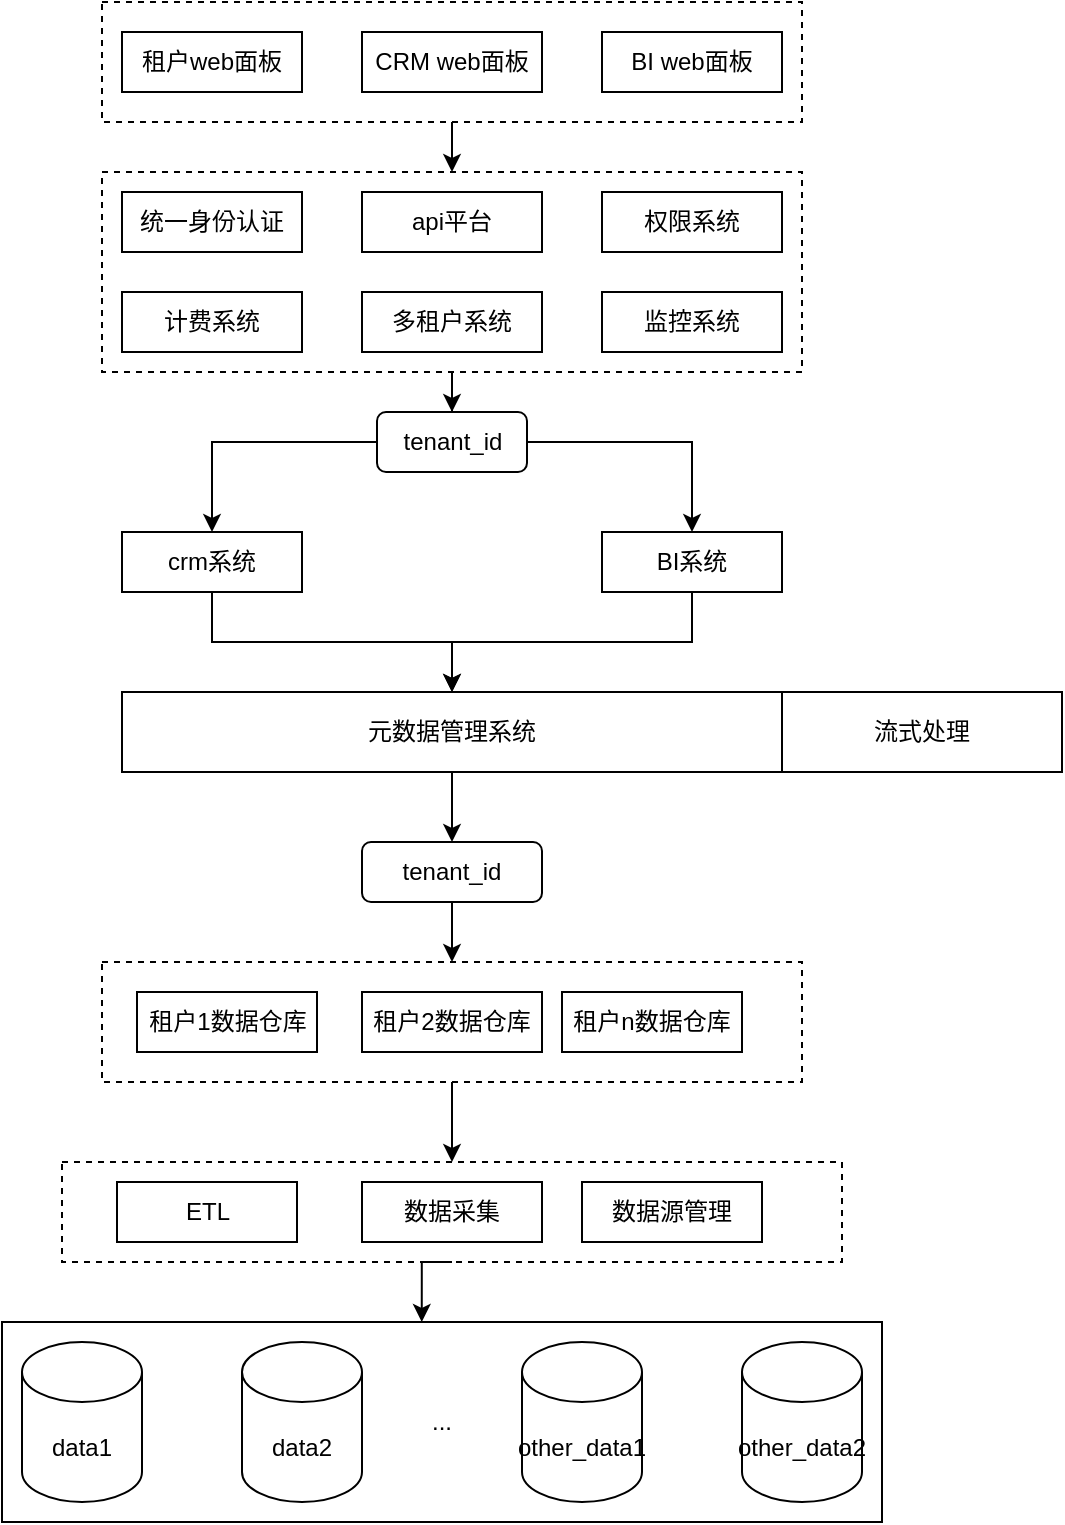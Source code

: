 <mxfile version="22.1.20" type="github" pages="3">
  <diagram name="第 1 页" id="lfYT1q7-guhiJE8OA6Kc">
    <mxGraphModel dx="1307" dy="827" grid="1" gridSize="10" guides="1" tooltips="1" connect="1" arrows="1" fold="1" page="1" pageScale="1" pageWidth="827" pageHeight="1169" math="0" shadow="0">
      <root>
        <mxCell id="0" />
        <mxCell id="1" parent="0" />
        <mxCell id="LmUoxtsXqXULf5MlEoAu-79" style="edgeStyle=orthogonalEdgeStyle;rounded=0;orthogonalLoop=1;jettySize=auto;html=1;exitX=0.5;exitY=1;exitDx=0;exitDy=0;entryX=0.5;entryY=0;entryDx=0;entryDy=0;" edge="1" parent="1" source="LmUoxtsXqXULf5MlEoAu-76" target="LmUoxtsXqXULf5MlEoAu-58">
          <mxGeometry relative="1" as="geometry" />
        </mxCell>
        <mxCell id="LmUoxtsXqXULf5MlEoAu-76" value="" style="rounded=0;whiteSpace=wrap;html=1;dashed=1;" vertex="1" parent="1">
          <mxGeometry x="190" y="540" width="350" height="60" as="geometry" />
        </mxCell>
        <mxCell id="LmUoxtsXqXULf5MlEoAu-58" value="" style="rounded=0;whiteSpace=wrap;html=1;dashed=1;" vertex="1" parent="1">
          <mxGeometry x="170" y="640" width="390" height="50" as="geometry" />
        </mxCell>
        <mxCell id="LmUoxtsXqXULf5MlEoAu-56" value="..." style="rounded=0;whiteSpace=wrap;html=1;" vertex="1" parent="1">
          <mxGeometry x="140" y="720" width="440" height="100" as="geometry" />
        </mxCell>
        <mxCell id="LmUoxtsXqXULf5MlEoAu-28" value="" style="edgeStyle=orthogonalEdgeStyle;rounded=0;orthogonalLoop=1;jettySize=auto;html=1;entryX=0.5;entryY=0;entryDx=0;entryDy=0;" edge="1" parent="1" source="LmUoxtsXqXULf5MlEoAu-25" target="LmUoxtsXqXULf5MlEoAu-20">
          <mxGeometry relative="1" as="geometry" />
        </mxCell>
        <mxCell id="LmUoxtsXqXULf5MlEoAu-25" value="" style="rounded=0;whiteSpace=wrap;html=1;dashed=1;" vertex="1" parent="1">
          <mxGeometry x="190" y="60" width="350" height="60" as="geometry" />
        </mxCell>
        <mxCell id="LmUoxtsXqXULf5MlEoAu-35" value="" style="edgeStyle=orthogonalEdgeStyle;rounded=0;orthogonalLoop=1;jettySize=auto;html=1;" edge="1" parent="1" source="LmUoxtsXqXULf5MlEoAu-20" target="LmUoxtsXqXULf5MlEoAu-34">
          <mxGeometry relative="1" as="geometry" />
        </mxCell>
        <mxCell id="LmUoxtsXqXULf5MlEoAu-20" value="" style="rounded=0;whiteSpace=wrap;html=1;dashed=1;" vertex="1" parent="1">
          <mxGeometry x="190" y="145" width="350" height="100" as="geometry" />
        </mxCell>
        <mxCell id="LmUoxtsXqXULf5MlEoAu-2" value="权限系统" style="rounded=0;whiteSpace=wrap;html=1;" vertex="1" parent="1">
          <mxGeometry x="440" y="155" width="90" height="30" as="geometry" />
        </mxCell>
        <mxCell id="LmUoxtsXqXULf5MlEoAu-3" value="多租户系统" style="rounded=0;whiteSpace=wrap;html=1;" vertex="1" parent="1">
          <mxGeometry x="320" y="205" width="90" height="30" as="geometry" />
        </mxCell>
        <mxCell id="LmUoxtsXqXULf5MlEoAu-4" value="api平台" style="rounded=0;whiteSpace=wrap;html=1;" vertex="1" parent="1">
          <mxGeometry x="320" y="155" width="90" height="30" as="geometry" />
        </mxCell>
        <mxCell id="LmUoxtsXqXULf5MlEoAu-45" value="" style="edgeStyle=orthogonalEdgeStyle;rounded=0;orthogonalLoop=1;jettySize=auto;html=1;" edge="1" parent="1" source="LmUoxtsXqXULf5MlEoAu-5" target="LmUoxtsXqXULf5MlEoAu-43">
          <mxGeometry relative="1" as="geometry" />
        </mxCell>
        <mxCell id="LmUoxtsXqXULf5MlEoAu-5" value="BI系统" style="rounded=0;whiteSpace=wrap;html=1;" vertex="1" parent="1">
          <mxGeometry x="440" y="325" width="90" height="30" as="geometry" />
        </mxCell>
        <mxCell id="LmUoxtsXqXULf5MlEoAu-6" value="ETL" style="rounded=0;whiteSpace=wrap;html=1;" vertex="1" parent="1">
          <mxGeometry x="197.5" y="650" width="90" height="30" as="geometry" />
        </mxCell>
        <mxCell id="LmUoxtsXqXULf5MlEoAu-44" value="" style="edgeStyle=orthogonalEdgeStyle;rounded=0;orthogonalLoop=1;jettySize=auto;html=1;" edge="1" parent="1" source="LmUoxtsXqXULf5MlEoAu-8" target="LmUoxtsXqXULf5MlEoAu-43">
          <mxGeometry relative="1" as="geometry" />
        </mxCell>
        <mxCell id="LmUoxtsXqXULf5MlEoAu-8" value="crm系统" style="rounded=0;whiteSpace=wrap;html=1;" vertex="1" parent="1">
          <mxGeometry x="200" y="325" width="90" height="30" as="geometry" />
        </mxCell>
        <mxCell id="LmUoxtsXqXULf5MlEoAu-12" value="租户web面板" style="rounded=0;whiteSpace=wrap;html=1;" vertex="1" parent="1">
          <mxGeometry x="200" y="75" width="90" height="30" as="geometry" />
        </mxCell>
        <mxCell id="LmUoxtsXqXULf5MlEoAu-13" value="BI web面板" style="rounded=0;whiteSpace=wrap;html=1;" vertex="1" parent="1">
          <mxGeometry x="440" y="75" width="90" height="30" as="geometry" />
        </mxCell>
        <mxCell id="LmUoxtsXqXULf5MlEoAu-14" value="CRM web面板" style="rounded=0;whiteSpace=wrap;html=1;" vertex="1" parent="1">
          <mxGeometry x="320" y="75" width="90" height="30" as="geometry" />
        </mxCell>
        <mxCell id="LmUoxtsXqXULf5MlEoAu-15" value="统一身份认证" style="rounded=0;whiteSpace=wrap;html=1;" vertex="1" parent="1">
          <mxGeometry x="200" y="155" width="90" height="30" as="geometry" />
        </mxCell>
        <mxCell id="LmUoxtsXqXULf5MlEoAu-17" value="数据采集" style="rounded=0;whiteSpace=wrap;html=1;" vertex="1" parent="1">
          <mxGeometry x="320" y="650" width="90" height="30" as="geometry" />
        </mxCell>
        <mxCell id="LmUoxtsXqXULf5MlEoAu-18" value="计费系统" style="rounded=0;whiteSpace=wrap;html=1;" vertex="1" parent="1">
          <mxGeometry x="200" y="205" width="90" height="30" as="geometry" />
        </mxCell>
        <mxCell id="LmUoxtsXqXULf5MlEoAu-19" value="监控系统" style="rounded=0;whiteSpace=wrap;html=1;" vertex="1" parent="1">
          <mxGeometry x="440" y="205" width="90" height="30" as="geometry" />
        </mxCell>
        <mxCell id="LmUoxtsXqXULf5MlEoAu-36" style="edgeStyle=orthogonalEdgeStyle;rounded=0;orthogonalLoop=1;jettySize=auto;html=1;" edge="1" parent="1" source="LmUoxtsXqXULf5MlEoAu-34" target="LmUoxtsXqXULf5MlEoAu-8">
          <mxGeometry relative="1" as="geometry" />
        </mxCell>
        <mxCell id="LmUoxtsXqXULf5MlEoAu-37" style="edgeStyle=orthogonalEdgeStyle;rounded=0;orthogonalLoop=1;jettySize=auto;html=1;" edge="1" parent="1" source="LmUoxtsXqXULf5MlEoAu-34" target="LmUoxtsXqXULf5MlEoAu-5">
          <mxGeometry relative="1" as="geometry" />
        </mxCell>
        <mxCell id="LmUoxtsXqXULf5MlEoAu-34" value="tenant_id" style="rounded=1;whiteSpace=wrap;html=1;" vertex="1" parent="1">
          <mxGeometry x="327.5" y="265" width="75" height="30" as="geometry" />
        </mxCell>
        <mxCell id="LmUoxtsXqXULf5MlEoAu-71" value="" style="edgeStyle=orthogonalEdgeStyle;rounded=0;orthogonalLoop=1;jettySize=auto;html=1;" edge="1" parent="1" source="LmUoxtsXqXULf5MlEoAu-43" target="LmUoxtsXqXULf5MlEoAu-70">
          <mxGeometry relative="1" as="geometry" />
        </mxCell>
        <mxCell id="LmUoxtsXqXULf5MlEoAu-43" value="元数据管理系统" style="rounded=0;whiteSpace=wrap;html=1;" vertex="1" parent="1">
          <mxGeometry x="200" y="405" width="330" height="40" as="geometry" />
        </mxCell>
        <mxCell id="LmUoxtsXqXULf5MlEoAu-49" value="流式处理" style="rounded=0;whiteSpace=wrap;html=1;" vertex="1" parent="1">
          <mxGeometry x="530" y="405" width="140" height="40" as="geometry" />
        </mxCell>
        <mxCell id="LmUoxtsXqXULf5MlEoAu-50" value="data1" style="shape=cylinder3;whiteSpace=wrap;html=1;boundedLbl=1;backgroundOutline=1;size=15;" vertex="1" parent="1">
          <mxGeometry x="150" y="730" width="60" height="80" as="geometry" />
        </mxCell>
        <mxCell id="LmUoxtsXqXULf5MlEoAu-51" value="data2" style="shape=cylinder3;whiteSpace=wrap;html=1;boundedLbl=1;backgroundOutline=1;size=15;" vertex="1" parent="1">
          <mxGeometry x="260" y="730" width="60" height="80" as="geometry" />
        </mxCell>
        <mxCell id="LmUoxtsXqXULf5MlEoAu-52" value="other_data1" style="shape=cylinder3;whiteSpace=wrap;html=1;boundedLbl=1;backgroundOutline=1;size=15;" vertex="1" parent="1">
          <mxGeometry x="400" y="730" width="60" height="80" as="geometry" />
        </mxCell>
        <mxCell id="LmUoxtsXqXULf5MlEoAu-53" value="other_data2" style="shape=cylinder3;whiteSpace=wrap;html=1;boundedLbl=1;backgroundOutline=1;size=15;" vertex="1" parent="1">
          <mxGeometry x="510" y="730" width="60" height="80" as="geometry" />
        </mxCell>
        <mxCell id="LmUoxtsXqXULf5MlEoAu-66" style="edgeStyle=orthogonalEdgeStyle;rounded=0;orthogonalLoop=1;jettySize=auto;html=1;exitX=0.5;exitY=1;exitDx=0;exitDy=0;entryX=0.477;entryY=0;entryDx=0;entryDy=0;entryPerimeter=0;" edge="1" parent="1" source="LmUoxtsXqXULf5MlEoAu-58" target="LmUoxtsXqXULf5MlEoAu-56">
          <mxGeometry relative="1" as="geometry" />
        </mxCell>
        <mxCell id="LmUoxtsXqXULf5MlEoAu-68" value="数据源管理" style="rounded=0;whiteSpace=wrap;html=1;" vertex="1" parent="1">
          <mxGeometry x="430" y="650" width="90" height="30" as="geometry" />
        </mxCell>
        <mxCell id="LmUoxtsXqXULf5MlEoAu-77" value="" style="edgeStyle=orthogonalEdgeStyle;rounded=0;orthogonalLoop=1;jettySize=auto;html=1;entryX=0.5;entryY=0;entryDx=0;entryDy=0;" edge="1" parent="1" source="LmUoxtsXqXULf5MlEoAu-70" target="LmUoxtsXqXULf5MlEoAu-76">
          <mxGeometry relative="1" as="geometry">
            <mxPoint x="365" y="540" as="targetPoint" />
          </mxGeometry>
        </mxCell>
        <mxCell id="LmUoxtsXqXULf5MlEoAu-70" value="tenant_id" style="rounded=1;whiteSpace=wrap;html=1;" vertex="1" parent="1">
          <mxGeometry x="320" y="480" width="90" height="30" as="geometry" />
        </mxCell>
        <mxCell id="LmUoxtsXqXULf5MlEoAu-73" value="租户1数据仓库" style="rounded=0;whiteSpace=wrap;html=1;" vertex="1" parent="1">
          <mxGeometry x="207.5" y="555" width="90" height="30" as="geometry" />
        </mxCell>
        <mxCell id="LmUoxtsXqXULf5MlEoAu-74" value="租户2数据仓库" style="rounded=0;whiteSpace=wrap;html=1;" vertex="1" parent="1">
          <mxGeometry x="320" y="555" width="90" height="30" as="geometry" />
        </mxCell>
        <mxCell id="LmUoxtsXqXULf5MlEoAu-75" value="租户n数据仓库" style="rounded=0;whiteSpace=wrap;html=1;" vertex="1" parent="1">
          <mxGeometry x="420" y="555" width="90" height="30" as="geometry" />
        </mxCell>
      </root>
    </mxGraphModel>
  </diagram>
  <diagram id="q5ZvHHp5zk1DchWTpXM3" name="第 2 页">
    <mxGraphModel dx="1080" dy="683" grid="1" gridSize="10" guides="1" tooltips="1" connect="1" arrows="1" fold="1" page="1" pageScale="1" pageWidth="827" pageHeight="1169" math="0" shadow="0">
      <root>
        <mxCell id="0" />
        <mxCell id="1" parent="0" />
        <mxCell id="NvK1DPzupa2veo8o5j53-14" value="" style="edgeStyle=orthogonalEdgeStyle;rounded=0;orthogonalLoop=1;jettySize=auto;html=1;" edge="1" parent="1" source="NvK1DPzupa2veo8o5j53-1" target="NvK1DPzupa2veo8o5j53-5">
          <mxGeometry relative="1" as="geometry" />
        </mxCell>
        <mxCell id="NvK1DPzupa2veo8o5j53-1" value="用户操作创建Job" style="strokeWidth=2;html=1;shape=mxgraph.flowchart.terminator;whiteSpace=wrap;" vertex="1" parent="1">
          <mxGeometry x="40" y="60" width="100" height="60" as="geometry" />
        </mxCell>
        <mxCell id="NvK1DPzupa2veo8o5j53-8" value="" style="edgeStyle=orthogonalEdgeStyle;rounded=0;orthogonalLoop=1;jettySize=auto;html=1;" edge="1" parent="1" source="NvK1DPzupa2veo8o5j53-5" target="NvK1DPzupa2veo8o5j53-7">
          <mxGeometry relative="1" as="geometry" />
        </mxCell>
        <mxCell id="NvK1DPzupa2veo8o5j53-5" value="添加读节点" style="whiteSpace=wrap;html=1;strokeWidth=2;" vertex="1" parent="1">
          <mxGeometry x="210" y="60" width="120" height="60" as="geometry" />
        </mxCell>
        <mxCell id="NvK1DPzupa2veo8o5j53-10" value="" style="edgeStyle=orthogonalEdgeStyle;rounded=0;orthogonalLoop=1;jettySize=auto;html=1;" edge="1" parent="1" source="NvK1DPzupa2veo8o5j53-7" target="NvK1DPzupa2veo8o5j53-9">
          <mxGeometry relative="1" as="geometry" />
        </mxCell>
        <mxCell id="NvK1DPzupa2veo8o5j53-7" value="选择读数据源" style="whiteSpace=wrap;html=1;strokeWidth=2;" vertex="1" parent="1">
          <mxGeometry x="410" y="60" width="120" height="60" as="geometry" />
        </mxCell>
        <mxCell id="NvK1DPzupa2veo8o5j53-12" value="" style="edgeStyle=orthogonalEdgeStyle;rounded=0;orthogonalLoop=1;jettySize=auto;html=1;" edge="1" parent="1" source="NvK1DPzupa2veo8o5j53-9" target="NvK1DPzupa2veo8o5j53-11">
          <mxGeometry relative="1" as="geometry" />
        </mxCell>
        <mxCell id="NvK1DPzupa2veo8o5j53-9" value="选择表结构" style="whiteSpace=wrap;html=1;strokeWidth=2;" vertex="1" parent="1">
          <mxGeometry x="610" y="60" width="120" height="60" as="geometry" />
        </mxCell>
        <mxCell id="NvK1DPzupa2veo8o5j53-16" value="" style="edgeStyle=orthogonalEdgeStyle;rounded=0;orthogonalLoop=1;jettySize=auto;html=1;" edge="1" parent="1" source="NvK1DPzupa2veo8o5j53-11" target="NvK1DPzupa2veo8o5j53-15">
          <mxGeometry relative="1" as="geometry" />
        </mxCell>
        <mxCell id="NvK1DPzupa2veo8o5j53-11" value="添加映射节点" style="whiteSpace=wrap;html=1;strokeWidth=2;" vertex="1" parent="1">
          <mxGeometry x="610" y="200" width="120" height="60" as="geometry" />
        </mxCell>
        <mxCell id="NvK1DPzupa2veo8o5j53-18" value="" style="edgeStyle=orthogonalEdgeStyle;rounded=0;orthogonalLoop=1;jettySize=auto;html=1;" edge="1" parent="1" source="NvK1DPzupa2veo8o5j53-15" target="NvK1DPzupa2veo8o5j53-17">
          <mxGeometry relative="1" as="geometry" />
        </mxCell>
        <mxCell id="NvK1DPzupa2veo8o5j53-15" value="设置映射规则" style="whiteSpace=wrap;html=1;strokeWidth=2;" vertex="1" parent="1">
          <mxGeometry x="410" y="200" width="120" height="60" as="geometry" />
        </mxCell>
        <mxCell id="NvK1DPzupa2veo8o5j53-20" value="" style="edgeStyle=orthogonalEdgeStyle;rounded=0;orthogonalLoop=1;jettySize=auto;html=1;" edge="1" parent="1" source="NvK1DPzupa2veo8o5j53-17" target="NvK1DPzupa2veo8o5j53-19">
          <mxGeometry relative="1" as="geometry" />
        </mxCell>
        <mxCell id="NvK1DPzupa2veo8o5j53-17" value="添加写节点" style="whiteSpace=wrap;html=1;strokeWidth=2;" vertex="1" parent="1">
          <mxGeometry x="210" y="200" width="120" height="60" as="geometry" />
        </mxCell>
        <mxCell id="NvK1DPzupa2veo8o5j53-22" value="" style="edgeStyle=orthogonalEdgeStyle;rounded=0;orthogonalLoop=1;jettySize=auto;html=1;" edge="1" parent="1" source="NvK1DPzupa2veo8o5j53-19" target="NvK1DPzupa2veo8o5j53-21">
          <mxGeometry relative="1" as="geometry" />
        </mxCell>
        <mxCell id="NvK1DPzupa2veo8o5j53-19" value="选择表结构" style="whiteSpace=wrap;html=1;strokeWidth=2;" vertex="1" parent="1">
          <mxGeometry x="10" y="200" width="120" height="60" as="geometry" />
        </mxCell>
        <mxCell id="NvK1DPzupa2veo8o5j53-24" value="" style="edgeStyle=orthogonalEdgeStyle;rounded=0;orthogonalLoop=1;jettySize=auto;html=1;" edge="1" parent="1" source="NvK1DPzupa2veo8o5j53-21" target="NvK1DPzupa2veo8o5j53-23">
          <mxGeometry relative="1" as="geometry" />
        </mxCell>
        <mxCell id="NvK1DPzupa2veo8o5j53-21" value="选择写数据源" style="whiteSpace=wrap;html=1;strokeWidth=2;" vertex="1" parent="1">
          <mxGeometry x="10" y="340" width="120" height="60" as="geometry" />
        </mxCell>
        <mxCell id="NvK1DPzupa2veo8o5j53-26" value="" style="edgeStyle=orthogonalEdgeStyle;rounded=0;orthogonalLoop=1;jettySize=auto;html=1;" edge="1" parent="1" source="NvK1DPzupa2veo8o5j53-23" target="NvK1DPzupa2veo8o5j53-25">
          <mxGeometry relative="1" as="geometry" />
        </mxCell>
        <mxCell id="NvK1DPzupa2veo8o5j53-23" value="执行任务" style="whiteSpace=wrap;html=1;strokeWidth=2;" vertex="1" parent="1">
          <mxGeometry x="210" y="340" width="120" height="60" as="geometry" />
        </mxCell>
        <mxCell id="NvK1DPzupa2veo8o5j53-28" style="edgeStyle=orthogonalEdgeStyle;rounded=0;orthogonalLoop=1;jettySize=auto;html=1;" edge="1" parent="1" source="NvK1DPzupa2veo8o5j53-25" target="NvK1DPzupa2veo8o5j53-27">
          <mxGeometry relative="1" as="geometry" />
        </mxCell>
        <mxCell id="NvK1DPzupa2veo8o5j53-25" value="观察任务执行情况" style="whiteSpace=wrap;html=1;strokeWidth=2;" vertex="1" parent="1">
          <mxGeometry x="410" y="340" width="120" height="60" as="geometry" />
        </mxCell>
        <mxCell id="NvK1DPzupa2veo8o5j53-27" value="任务完成" style="strokeWidth=2;html=1;shape=mxgraph.flowchart.terminator;whiteSpace=wrap;" vertex="1" parent="1">
          <mxGeometry x="580" y="340" width="100" height="60" as="geometry" />
        </mxCell>
        <mxCell id="NvK1DPzupa2veo8o5j53-33" value="" style="swimlane;startSize=0;" vertex="1" parent="1">
          <mxGeometry x="540" y="582" width="140" height="230" as="geometry">
            <mxRectangle x="40" y="460" width="50" height="40" as="alternateBounds" />
          </mxGeometry>
        </mxCell>
        <mxCell id="NvK1DPzupa2veo8o5j53-36" value="oss_adaptor" style="whiteSpace=wrap;html=1;" vertex="1" parent="NvK1DPzupa2veo8o5j53-33">
          <mxGeometry x="20" y="60" width="100" height="30" as="geometry" />
        </mxCell>
        <mxCell id="NvK1DPzupa2veo8o5j53-37" value="redis_adaptor" style="whiteSpace=wrap;html=1;" vertex="1" parent="NvK1DPzupa2veo8o5j53-33">
          <mxGeometry x="20" y="100" width="100" height="30" as="geometry" />
        </mxCell>
        <mxCell id="NvK1DPzupa2veo8o5j53-38" value="kafka_adaptor" style="whiteSpace=wrap;html=1;" vertex="1" parent="NvK1DPzupa2veo8o5j53-33">
          <mxGeometry x="20" y="140" width="100" height="30" as="geometry" />
        </mxCell>
        <mxCell id="NvK1DPzupa2veo8o5j53-39" value="......." style="whiteSpace=wrap;html=1;" vertex="1" parent="NvK1DPzupa2veo8o5j53-33">
          <mxGeometry x="20" y="180" width="100" height="30" as="geometry" />
        </mxCell>
        <mxCell id="NvK1DPzupa2veo8o5j53-34" value="mysql_adaptor" style="whiteSpace=wrap;html=1;" vertex="1" parent="NvK1DPzupa2veo8o5j53-33">
          <mxGeometry x="20" y="20" width="100" height="30" as="geometry" />
        </mxCell>
        <mxCell id="NvK1DPzupa2veo8o5j53-40" value="读写适配器" style="text;html=1;align=center;verticalAlign=middle;resizable=0;points=[];autosize=1;strokeColor=none;fillColor=none;" vertex="1" parent="1">
          <mxGeometry x="540" y="580" width="80" height="30" as="geometry" />
        </mxCell>
        <mxCell id="NvK1DPzupa2veo8o5j53-72" style="edgeStyle=orthogonalEdgeStyle;rounded=0;orthogonalLoop=1;jettySize=auto;html=1;entryX=0.5;entryY=0;entryDx=0;entryDy=0;" edge="1" parent="1" source="NvK1DPzupa2veo8o5j53-44">
          <mxGeometry relative="1" as="geometry">
            <mxPoint x="370" y="700" as="targetPoint" />
          </mxGeometry>
        </mxCell>
        <mxCell id="NvK1DPzupa2veo8o5j53-44" value="" style="swimlane;startSize=0;" vertex="1" parent="1">
          <mxGeometry x="270" y="550" width="200" height="110" as="geometry" />
        </mxCell>
        <mxCell id="NvK1DPzupa2veo8o5j53-49" value="Job1" style="whiteSpace=wrap;html=1;aspect=fixed;" vertex="1" parent="NvK1DPzupa2veo8o5j53-44">
          <mxGeometry x="20" y="40" width="40" height="40" as="geometry" />
        </mxCell>
        <mxCell id="NvK1DPzupa2veo8o5j53-51" value="JobN" style="whiteSpace=wrap;html=1;aspect=fixed;" vertex="1" parent="NvK1DPzupa2veo8o5j53-44">
          <mxGeometry x="140" y="40" width="40" height="40" as="geometry" />
        </mxCell>
        <mxCell id="NvK1DPzupa2veo8o5j53-76" value="......" style="text;html=1;align=center;verticalAlign=middle;resizable=0;points=[];autosize=1;strokeColor=none;fillColor=none;" vertex="1" parent="NvK1DPzupa2veo8o5j53-44">
          <mxGeometry x="80" y="45" width="40" height="30" as="geometry" />
        </mxCell>
        <mxCell id="NvK1DPzupa2veo8o5j53-46" value="任务管理器" style="text;html=1;align=center;verticalAlign=middle;resizable=0;points=[];autosize=1;strokeColor=none;fillColor=none;" vertex="1" parent="1">
          <mxGeometry x="270" y="548" width="80" height="30" as="geometry" />
        </mxCell>
        <mxCell id="NvK1DPzupa2veo8o5j53-52" value="Actor" style="shape=umlActor;verticalLabelPosition=bottom;verticalAlign=top;html=1;outlineConnect=0;" vertex="1" parent="1">
          <mxGeometry x="320" y="450" width="20" height="30" as="geometry" />
        </mxCell>
        <mxCell id="NvK1DPzupa2veo8o5j53-64" style="edgeStyle=orthogonalEdgeStyle;rounded=0;orthogonalLoop=1;jettySize=auto;html=1;entryX=0.5;entryY=0;entryDx=0;entryDy=0;" edge="1" parent="1" source="NvK1DPzupa2veo8o5j53-59" target="NvK1DPzupa2veo8o5j53-44">
          <mxGeometry relative="1" as="geometry" />
        </mxCell>
        <mxCell id="NvK1DPzupa2veo8o5j53-66" value="执行" style="edgeLabel;html=1;align=center;verticalAlign=middle;resizable=0;points=[];" vertex="1" connectable="0" parent="NvK1DPzupa2veo8o5j53-64">
          <mxGeometry x="0.11" relative="1" as="geometry">
            <mxPoint as="offset" />
          </mxGeometry>
        </mxCell>
        <mxCell id="NvK1DPzupa2veo8o5j53-59" value="Actor" style="shape=umlActor;verticalLabelPosition=bottom;verticalAlign=top;html=1;outlineConnect=0;" vertex="1" parent="1">
          <mxGeometry x="360" y="450" width="20" height="30" as="geometry" />
        </mxCell>
        <mxCell id="NvK1DPzupa2veo8o5j53-61" value="Actor" style="shape=umlActor;verticalLabelPosition=bottom;verticalAlign=top;html=1;outlineConnect=0;" vertex="1" parent="1">
          <mxGeometry x="400" y="450" width="20" height="30" as="geometry" />
        </mxCell>
        <mxCell id="NvK1DPzupa2veo8o5j53-62" style="edgeStyle=orthogonalEdgeStyle;rounded=0;orthogonalLoop=1;jettySize=auto;html=1;entryX=0.739;entryY=-0.002;entryDx=0;entryDy=0;entryPerimeter=0;" edge="1" parent="1" source="NvK1DPzupa2veo8o5j53-52" target="NvK1DPzupa2veo8o5j53-46">
          <mxGeometry relative="1" as="geometry" />
        </mxCell>
        <mxCell id="NvK1DPzupa2veo8o5j53-63" value="编排" style="edgeLabel;html=1;align=center;verticalAlign=middle;resizable=0;points=[];" vertex="1" connectable="0" parent="NvK1DPzupa2veo8o5j53-62">
          <mxGeometry x="0.102" y="2" relative="1" as="geometry">
            <mxPoint as="offset" />
          </mxGeometry>
        </mxCell>
        <mxCell id="NvK1DPzupa2veo8o5j53-67" style="edgeStyle=orthogonalEdgeStyle;rounded=0;orthogonalLoop=1;jettySize=auto;html=1;entryX=0.705;entryY=0.006;entryDx=0;entryDy=0;entryPerimeter=0;" edge="1" parent="1" source="NvK1DPzupa2veo8o5j53-61" target="NvK1DPzupa2veo8o5j53-44">
          <mxGeometry relative="1" as="geometry" />
        </mxCell>
        <mxCell id="NvK1DPzupa2veo8o5j53-68" value="终止" style="edgeLabel;html=1;align=center;verticalAlign=middle;resizable=0;points=[];" vertex="1" connectable="0" parent="NvK1DPzupa2veo8o5j53-67">
          <mxGeometry x="0.056" y="-2" relative="1" as="geometry">
            <mxPoint as="offset" />
          </mxGeometry>
        </mxCell>
        <mxCell id="NvK1DPzupa2veo8o5j53-78" value="" style="swimlane;startSize=0;" vertex="1" parent="1">
          <mxGeometry x="270" y="700" width="200" height="110" as="geometry" />
        </mxCell>
        <mxCell id="NvK1DPzupa2veo8o5j53-81" value="pipline1" style="rounded=0;whiteSpace=wrap;html=1;" vertex="1" parent="NvK1DPzupa2veo8o5j53-78">
          <mxGeometry x="24" y="28" width="146" height="22" as="geometry" />
        </mxCell>
        <mxCell id="NvK1DPzupa2veo8o5j53-82" value="piplineN" style="rounded=0;whiteSpace=wrap;html=1;" vertex="1" parent="NvK1DPzupa2veo8o5j53-78">
          <mxGeometry x="24" y="80" width="146" height="22" as="geometry" />
        </mxCell>
        <mxCell id="NvK1DPzupa2veo8o5j53-83" value="......" style="text;html=1;align=center;verticalAlign=middle;resizable=0;points=[];autosize=1;strokeColor=none;fillColor=none;" vertex="1" parent="NvK1DPzupa2veo8o5j53-78">
          <mxGeometry x="77" y="50" width="40" height="30" as="geometry" />
        </mxCell>
        <mxCell id="NvK1DPzupa2veo8o5j53-79" value="Job" style="text;html=1;align=center;verticalAlign=middle;resizable=0;points=[];autosize=1;strokeColor=none;fillColor=none;" vertex="1" parent="1">
          <mxGeometry x="280" y="698" width="40" height="30" as="geometry" />
        </mxCell>
        <mxCell id="NvK1DPzupa2veo8o5j53-84" value="" style="swimlane;startSize=0;" vertex="1" parent="1">
          <mxGeometry x="270" y="860" width="430" height="100" as="geometry" />
        </mxCell>
        <mxCell id="NvK1DPzupa2veo8o5j53-86" value="pipline" style="text;html=1;align=center;verticalAlign=middle;resizable=0;points=[];autosize=1;strokeColor=none;fillColor=none;" vertex="1" parent="NvK1DPzupa2veo8o5j53-84">
          <mxGeometry width="60" height="30" as="geometry" />
        </mxCell>
        <mxCell id="NvK1DPzupa2veo8o5j53-95" style="edgeStyle=orthogonalEdgeStyle;rounded=0;orthogonalLoop=1;jettySize=auto;html=1;entryX=0;entryY=0.5;entryDx=0;entryDy=0;" edge="1" parent="NvK1DPzupa2veo8o5j53-84" source="NvK1DPzupa2veo8o5j53-87" target="NvK1DPzupa2veo8o5j53-88">
          <mxGeometry relative="1" as="geometry" />
        </mxCell>
        <mxCell id="NvK1DPzupa2veo8o5j53-87" value="WithReader" style="whiteSpace=wrap;html=1;" vertex="1" parent="NvK1DPzupa2veo8o5j53-84">
          <mxGeometry x="10" y="30" width="83" height="40" as="geometry" />
        </mxCell>
        <mxCell id="NvK1DPzupa2veo8o5j53-88" value="WithTransformer" style="whiteSpace=wrap;html=1;" vertex="1" parent="NvK1DPzupa2veo8o5j53-84">
          <mxGeometry x="120" y="30" width="83" height="40" as="geometry" />
        </mxCell>
        <mxCell id="NvK1DPzupa2veo8o5j53-89" value="WithWriter" style="whiteSpace=wrap;html=1;" vertex="1" parent="NvK1DPzupa2veo8o5j53-84">
          <mxGeometry x="340" y="30" width="83" height="40" as="geometry" />
        </mxCell>
        <mxCell id="NvK1DPzupa2veo8o5j53-101" style="edgeStyle=orthogonalEdgeStyle;rounded=0;orthogonalLoop=1;jettySize=auto;html=1;entryX=0;entryY=0.5;entryDx=0;entryDy=0;" edge="1" parent="NvK1DPzupa2veo8o5j53-84" source="NvK1DPzupa2veo8o5j53-98" target="NvK1DPzupa2veo8o5j53-89">
          <mxGeometry relative="1" as="geometry" />
        </mxCell>
        <mxCell id="NvK1DPzupa2veo8o5j53-98" value="......" style="whiteSpace=wrap;html=1;" vertex="1" parent="NvK1DPzupa2veo8o5j53-84">
          <mxGeometry x="230" y="30" width="83" height="40" as="geometry" />
        </mxCell>
        <mxCell id="NvK1DPzupa2veo8o5j53-91" style="edgeStyle=orthogonalEdgeStyle;rounded=0;orthogonalLoop=1;jettySize=auto;html=1;entryX=0.233;entryY=0;entryDx=0;entryDy=0;entryPerimeter=0;" edge="1" parent="1" source="NvK1DPzupa2veo8o5j53-78" target="NvK1DPzupa2veo8o5j53-84">
          <mxGeometry relative="1" as="geometry" />
        </mxCell>
        <mxCell id="NvK1DPzupa2veo8o5j53-124" value="执行pipline" style="edgeLabel;html=1;align=center;verticalAlign=middle;resizable=0;points=[];" vertex="1" connectable="0" parent="NvK1DPzupa2veo8o5j53-91">
          <mxGeometry x="-0.236" y="1" relative="1" as="geometry">
            <mxPoint as="offset" />
          </mxGeometry>
        </mxCell>
        <mxCell id="NvK1DPzupa2veo8o5j53-93" value="" style="endArrow=classic;html=1;rounded=0;entryX=0.72;entryY=-0.021;entryDx=0;entryDy=0;entryPerimeter=0;exitX=0.282;exitY=0.999;exitDx=0;exitDy=0;exitPerimeter=0;" edge="1" parent="1" source="NvK1DPzupa2veo8o5j53-33" target="NvK1DPzupa2veo8o5j53-84">
          <mxGeometry width="50" height="50" relative="1" as="geometry">
            <mxPoint x="580" y="820" as="sourcePoint" />
            <mxPoint x="520" y="780" as="targetPoint" />
          </mxGeometry>
        </mxCell>
        <mxCell id="NvK1DPzupa2veo8o5j53-126" value="读" style="edgeLabel;html=1;align=center;verticalAlign=middle;resizable=0;points=[];" vertex="1" connectable="0" parent="NvK1DPzupa2veo8o5j53-93">
          <mxGeometry x="-0.283" y="2" relative="1" as="geometry">
            <mxPoint as="offset" />
          </mxGeometry>
        </mxCell>
        <mxCell id="NvK1DPzupa2veo8o5j53-94" value="" style="endArrow=classic;html=1;rounded=0;exitX=0.854;exitY=0;exitDx=0;exitDy=0;exitPerimeter=0;entryX=0.693;entryY=0.999;entryDx=0;entryDy=0;entryPerimeter=0;" edge="1" parent="1" source="NvK1DPzupa2veo8o5j53-84" target="NvK1DPzupa2veo8o5j53-33">
          <mxGeometry width="50" height="50" relative="1" as="geometry">
            <mxPoint x="589" y="825" as="sourcePoint" />
            <mxPoint x="590" y="868" as="targetPoint" />
          </mxGeometry>
        </mxCell>
        <mxCell id="NvK1DPzupa2veo8o5j53-125" value="写" style="edgeLabel;html=1;align=center;verticalAlign=middle;resizable=0;points=[];" vertex="1" connectable="0" parent="NvK1DPzupa2veo8o5j53-94">
          <mxGeometry x="0.026" y="-1" relative="1" as="geometry">
            <mxPoint as="offset" />
          </mxGeometry>
        </mxCell>
        <mxCell id="NvK1DPzupa2veo8o5j53-99" style="edgeStyle=orthogonalEdgeStyle;rounded=0;orthogonalLoop=1;jettySize=auto;html=1;entryX=0.1;entryY=0.4;entryDx=0;entryDy=0;entryPerimeter=0;" edge="1" parent="1" source="NvK1DPzupa2veo8o5j53-88">
          <mxGeometry relative="1" as="geometry">
            <mxPoint x="500" y="910.0" as="targetPoint" />
          </mxGeometry>
        </mxCell>
        <mxCell id="NvK1DPzupa2veo8o5j53-104" value="" style="swimlane;startSize=0;dashed=1;" vertex="1" parent="1">
          <mxGeometry x="542.5" y="455" width="180" height="77" as="geometry" />
        </mxCell>
        <mxCell id="NvK1DPzupa2veo8o5j53-106" value="" style="shape=cylinder3;whiteSpace=wrap;html=1;boundedLbl=1;backgroundOutline=1;size=15;" vertex="1" parent="NvK1DPzupa2veo8o5j53-104">
          <mxGeometry x="17.5" y="25" width="40" height="48" as="geometry" />
        </mxCell>
        <mxCell id="NvK1DPzupa2veo8o5j53-108" value="" style="shape=cylinder3;whiteSpace=wrap;html=1;boundedLbl=1;backgroundOutline=1;size=15;" vertex="1" parent="NvK1DPzupa2veo8o5j53-104">
          <mxGeometry x="67.5" y="25" width="40" height="48" as="geometry" />
        </mxCell>
        <mxCell id="NvK1DPzupa2veo8o5j53-107" value="" style="shape=cylinder3;whiteSpace=wrap;html=1;boundedLbl=1;backgroundOutline=1;size=15;" vertex="1" parent="NvK1DPzupa2veo8o5j53-104">
          <mxGeometry x="117.5" y="25" width="40" height="48" as="geometry" />
        </mxCell>
        <mxCell id="NvK1DPzupa2veo8o5j53-105" value="数据仓库" style="text;html=1;align=center;verticalAlign=middle;resizable=0;points=[];autosize=1;strokeColor=none;fillColor=none;" vertex="1" parent="1">
          <mxGeometry x="537.5" y="450" width="70" height="30" as="geometry" />
        </mxCell>
        <mxCell id="NvK1DPzupa2veo8o5j53-109" style="edgeStyle=orthogonalEdgeStyle;rounded=0;orthogonalLoop=1;jettySize=auto;html=1;entryX=0.38;entryY=0.977;entryDx=0;entryDy=0;entryPerimeter=0;" edge="1" parent="1" source="NvK1DPzupa2veo8o5j53-33" target="NvK1DPzupa2veo8o5j53-104">
          <mxGeometry relative="1" as="geometry" />
        </mxCell>
        <mxCell id="NvK1DPzupa2veo8o5j53-110" value="写数据" style="edgeLabel;html=1;align=center;verticalAlign=middle;resizable=0;points=[];" vertex="1" connectable="0" parent="NvK1DPzupa2veo8o5j53-109">
          <mxGeometry x="-0.051" y="3" relative="1" as="geometry">
            <mxPoint x="-2" y="2" as="offset" />
          </mxGeometry>
        </mxCell>
        <mxCell id="NvK1DPzupa2veo8o5j53-112" value="" style="swimlane;startSize=0;dashed=1;" vertex="1" parent="1">
          <mxGeometry x="740" y="585" width="160" height="285" as="geometry" />
        </mxCell>
        <mxCell id="NvK1DPzupa2veo8o5j53-113" value="数据源" style="text;html=1;align=center;verticalAlign=middle;resizable=0;points=[];autosize=1;strokeColor=none;fillColor=none;" vertex="1" parent="NvK1DPzupa2veo8o5j53-112">
          <mxGeometry y="-5" width="60" height="30" as="geometry" />
        </mxCell>
        <mxCell id="NvK1DPzupa2veo8o5j53-114" value="mysql" style="shape=cylinder3;whiteSpace=wrap;html=1;boundedLbl=1;backgroundOutline=1;size=15;" vertex="1" parent="NvK1DPzupa2veo8o5j53-112">
          <mxGeometry x="40" y="17" width="80" height="63" as="geometry" />
        </mxCell>
        <mxCell id="NvK1DPzupa2veo8o5j53-115" value="kafka" style="strokeWidth=1;html=1;shape=mxgraph.flowchart.direct_data;whiteSpace=wrap;" vertex="1" parent="NvK1DPzupa2veo8o5j53-112">
          <mxGeometry x="40" y="86" width="80" height="54" as="geometry" />
        </mxCell>
        <mxCell id="NvK1DPzupa2veo8o5j53-117" value="redis" style="shape=cylinder3;whiteSpace=wrap;html=1;boundedLbl=1;backgroundOutline=1;size=15;" vertex="1" parent="NvK1DPzupa2veo8o5j53-112">
          <mxGeometry x="40" y="145" width="80" height="63" as="geometry" />
        </mxCell>
        <mxCell id="NvK1DPzupa2veo8o5j53-120" value="oss" style="shape=cylinder3;whiteSpace=wrap;html=1;boundedLbl=1;backgroundOutline=1;size=15;" vertex="1" parent="NvK1DPzupa2veo8o5j53-112">
          <mxGeometry x="40" y="215" width="80" height="63" as="geometry" />
        </mxCell>
        <mxCell id="NvK1DPzupa2veo8o5j53-127" style="edgeStyle=orthogonalEdgeStyle;rounded=0;orthogonalLoop=1;jettySize=auto;html=1;entryX=0.994;entryY=0.632;entryDx=0;entryDy=0;entryPerimeter=0;" edge="1" parent="1" source="NvK1DPzupa2veo8o5j53-112" target="NvK1DPzupa2veo8o5j53-33">
          <mxGeometry relative="1" as="geometry" />
        </mxCell>
        <mxCell id="NvK1DPzupa2veo8o5j53-128" value="读数据" style="edgeLabel;html=1;align=center;verticalAlign=middle;resizable=0;points=[];" vertex="1" connectable="0" parent="NvK1DPzupa2veo8o5j53-127">
          <mxGeometry x="-0.087" y="-1" relative="1" as="geometry">
            <mxPoint as="offset" />
          </mxGeometry>
        </mxCell>
      </root>
    </mxGraphModel>
  </diagram>
  <diagram id="iQzTfoH6N5BsPDlkRwNZ" name="第 3 页">
    <mxGraphModel dx="2483" dy="1048" grid="1" gridSize="10" guides="1" tooltips="1" connect="1" arrows="1" fold="1" page="1" pageScale="1" pageWidth="827" pageHeight="1169" math="0" shadow="0">
      <root>
        <mxCell id="0" />
        <mxCell id="1" parent="0" />
        <mxCell id="-11HFyrosCYG3ewdWM73-5" value="&lt;p style=&quot;margin:0px;margin-top:4px;text-align:center;&quot;&gt;&lt;i&gt;&amp;lt;&amp;lt;Interface&amp;gt;&amp;gt;&lt;/i&gt;&lt;br&gt;&lt;b&gt;JobI&lt;/b&gt;&lt;/p&gt;&lt;p style=&quot;margin:0px;margin-left:4px;&quot;&gt;&lt;br&gt;&lt;/p&gt;&lt;hr size=&quot;1&quot;&gt;&lt;p style=&quot;margin:0px;margin-left:4px;&quot;&gt;+ Init(Config): Config&lt;br&gt;+ StartAll(): error&lt;/p&gt;&lt;p style=&quot;margin:0px;margin-left:4px;&quot;&gt;+ StopAll(): error&lt;br&gt;&lt;/p&gt;&lt;p style=&quot;margin:0px;margin-left:4px;&quot;&gt;+ ResumeAll(): error&lt;/p&gt;&lt;p style=&quot;margin:0px;margin-left:4px;&quot;&gt;+ Destroy(int32): error&lt;br&gt;&lt;/p&gt;&lt;p style=&quot;margin:0px;margin-left:4px;&quot;&gt;+ Update(string): error&lt;br&gt;&lt;/p&gt;&lt;p style=&quot;margin:0px;margin-left:4px;&quot;&gt;+ GetJson(): string&lt;br&gt;&lt;/p&gt;" style="verticalAlign=top;align=left;overflow=fill;fontSize=12;fontFamily=Helvetica;html=1;whiteSpace=wrap;" vertex="1" parent="1">
          <mxGeometry x="-30" y="40" width="190" height="190" as="geometry" />
        </mxCell>
        <mxCell id="-11HFyrosCYG3ewdWM73-6" value="&lt;p style=&quot;margin:0px;margin-top:4px;text-align:center;&quot;&gt;&lt;i&gt;&amp;lt;&amp;lt;Interface&amp;gt;&amp;gt;&lt;/i&gt;&lt;br&gt;&lt;b&gt;PiplineI&lt;/b&gt;&lt;/p&gt;&lt;p style=&quot;margin:0px;margin-left:4px;&quot;&gt;&lt;br&gt;&lt;/p&gt;&lt;hr size=&quot;1&quot;&gt;&lt;p style=&quot;margin:0px;margin-left:4px;&quot;&gt;+ Run(): error&lt;br&gt;+ Stop():&amp;nbsp;&lt;/p&gt;" style="verticalAlign=top;align=left;overflow=fill;fontSize=12;fontFamily=Helvetica;html=1;whiteSpace=wrap;" vertex="1" parent="1">
          <mxGeometry x="224" y="40" width="190" height="140" as="geometry" />
        </mxCell>
        <mxCell id="-11HFyrosCYG3ewdWM73-7" value="&lt;p style=&quot;margin:0px;margin-top:4px;text-align:center;&quot;&gt;&lt;i&gt;&amp;lt;&amp;lt;Interface&amp;gt;&amp;gt;&lt;/i&gt;&lt;br&gt;&lt;b&gt;AdaptorI&lt;/b&gt;&lt;/p&gt;&lt;hr size=&quot;1&quot;&gt;&lt;p style=&quot;margin:0px;margin-left:4px;&quot;&gt;+ field1: Type&lt;br&gt;+ field2: Type&lt;/p&gt;&lt;hr size=&quot;1&quot;&gt;&lt;p style=&quot;margin:0px;margin-left:4px;&quot;&gt;+ method1(Type): Type&lt;br&gt;+ method2(Type, Type): Type&lt;/p&gt;" style="verticalAlign=top;align=left;overflow=fill;fontSize=12;fontFamily=Helvetica;html=1;whiteSpace=wrap;" vertex="1" parent="1">
          <mxGeometry x="320" y="615" width="190" height="140" as="geometry" />
        </mxCell>
        <mxCell id="-11HFyrosCYG3ewdWM73-8" value="&lt;p style=&quot;margin:0px;margin-top:4px;text-align:center;&quot;&gt;&lt;i&gt;&amp;lt;&amp;lt;Interface&amp;gt;&amp;gt;&lt;/i&gt;&lt;br&gt;&lt;b&gt;NodeI&lt;/b&gt;&lt;/p&gt;&lt;p style=&quot;margin:0px;margin-left:4px;&quot;&gt;&lt;br&gt;&lt;/p&gt;&lt;hr size=&quot;1&quot;&gt;&lt;p style=&quot;margin:0px;margin-left:4px;&quot;&gt;+ Start(): error&amp;nbsp;&lt;br&gt;+ Stop():&amp;nbsp;&lt;/p&gt;" style="verticalAlign=top;align=left;overflow=fill;fontSize=12;fontFamily=Helvetica;html=1;whiteSpace=wrap;" vertex="1" parent="1">
          <mxGeometry x="500" y="40" width="190" height="140" as="geometry" />
        </mxCell>
        <mxCell id="-11HFyrosCYG3ewdWM73-12" value="" style="endArrow=block;dashed=1;endFill=0;endSize=12;html=1;rounded=0;entryX=0.5;entryY=1;entryDx=0;entryDy=0;" edge="1" parent="1" target="-11HFyrosCYG3ewdWM73-5">
          <mxGeometry width="160" relative="1" as="geometry">
            <mxPoint x="65" y="300" as="sourcePoint" />
            <mxPoint x="236" y="370" as="targetPoint" />
          </mxGeometry>
        </mxCell>
        <mxCell id="-11HFyrosCYG3ewdWM73-13" value="Job" style="swimlane;fontStyle=1;align=center;verticalAlign=top;childLayout=stackLayout;horizontal=1;startSize=26;horizontalStack=0;resizeParent=1;resizeParentMax=0;resizeLast=0;collapsible=1;marginBottom=0;whiteSpace=wrap;html=1;" vertex="1" parent="1">
          <mxGeometry x="-15" y="300" width="160" height="82" as="geometry" />
        </mxCell>
        <mxCell id="-11HFyrosCYG3ewdWM73-42" value="+ piplines: []PiplineI&lt;br&gt;" style="text;strokeColor=none;fillColor=none;align=left;verticalAlign=top;spacingLeft=4;spacingRight=4;overflow=hidden;rotatable=0;points=[[0,0.5],[1,0.5]];portConstraint=eastwest;whiteSpace=wrap;html=1;" vertex="1" parent="-11HFyrosCYG3ewdWM73-13">
          <mxGeometry y="26" width="160" height="24" as="geometry" />
        </mxCell>
        <mxCell id="-11HFyrosCYG3ewdWM73-14" value="+ state: int32" style="text;strokeColor=none;fillColor=none;align=left;verticalAlign=top;spacingLeft=4;spacingRight=4;overflow=hidden;rotatable=0;points=[[0,0.5],[1,0.5]];portConstraint=eastwest;whiteSpace=wrap;html=1;" vertex="1" parent="-11HFyrosCYG3ewdWM73-13">
          <mxGeometry y="50" width="160" height="24" as="geometry" />
        </mxCell>
        <mxCell id="-11HFyrosCYG3ewdWM73-15" value="" style="line;strokeWidth=1;fillColor=none;align=left;verticalAlign=middle;spacingTop=-1;spacingLeft=3;spacingRight=3;rotatable=0;labelPosition=right;points=[];portConstraint=eastwest;strokeColor=inherit;" vertex="1" parent="-11HFyrosCYG3ewdWM73-13">
          <mxGeometry y="74" width="160" height="8" as="geometry" />
        </mxCell>
        <mxCell id="-11HFyrosCYG3ewdWM73-17" value="Pipline" style="swimlane;fontStyle=1;align=center;verticalAlign=top;childLayout=stackLayout;horizontal=1;startSize=26;horizontalStack=0;resizeParent=1;resizeParentMax=0;resizeLast=0;collapsible=1;marginBottom=0;whiteSpace=wrap;html=1;" vertex="1" parent="1">
          <mxGeometry x="234" y="311" width="160" height="112" as="geometry" />
        </mxCell>
        <mxCell id="-11HFyrosCYG3ewdWM73-18" value="+ source: NodeI&lt;br&gt;" style="text;strokeColor=none;fillColor=none;align=left;verticalAlign=top;spacingLeft=4;spacingRight=4;overflow=hidden;rotatable=0;points=[[0,0.5],[1,0.5]];portConstraint=eastwest;whiteSpace=wrap;html=1;" vertex="1" parent="-11HFyrosCYG3ewdWM73-17">
          <mxGeometry y="26" width="160" height="26" as="geometry" />
        </mxCell>
        <mxCell id="-11HFyrosCYG3ewdWM73-40" value="+ Err: error&lt;br&gt;" style="text;strokeColor=none;fillColor=none;align=left;verticalAlign=top;spacingLeft=4;spacingRight=4;overflow=hidden;rotatable=0;points=[[0,0.5],[1,0.5]];portConstraint=eastwest;whiteSpace=wrap;html=1;" vertex="1" parent="-11HFyrosCYG3ewdWM73-17">
          <mxGeometry y="52" width="160" height="26" as="geometry" />
        </mxCell>
        <mxCell id="-11HFyrosCYG3ewdWM73-41" value="+ done: chan struct{}" style="text;strokeColor=none;fillColor=none;align=left;verticalAlign=top;spacingLeft=4;spacingRight=4;overflow=hidden;rotatable=0;points=[[0,0.5],[1,0.5]];portConstraint=eastwest;whiteSpace=wrap;html=1;" vertex="1" parent="-11HFyrosCYG3ewdWM73-17">
          <mxGeometry y="78" width="160" height="26" as="geometry" />
        </mxCell>
        <mxCell id="-11HFyrosCYG3ewdWM73-19" value="" style="line;strokeWidth=1;fillColor=none;align=left;verticalAlign=middle;spacingTop=-1;spacingLeft=3;spacingRight=3;rotatable=0;labelPosition=right;points=[];portConstraint=eastwest;strokeColor=inherit;" vertex="1" parent="-11HFyrosCYG3ewdWM73-17">
          <mxGeometry y="104" width="160" height="8" as="geometry" />
        </mxCell>
        <mxCell id="-11HFyrosCYG3ewdWM73-21" value="" style="endArrow=block;dashed=1;endFill=0;endSize=12;html=1;rounded=0;entryX=0.465;entryY=0.989;entryDx=0;entryDy=0;entryPerimeter=0;exitX=0.5;exitY=0;exitDx=0;exitDy=0;" edge="1" parent="1" source="-11HFyrosCYG3ewdWM73-17" target="-11HFyrosCYG3ewdWM73-6">
          <mxGeometry width="160" relative="1" as="geometry">
            <mxPoint x="324" y="310" as="sourcePoint" />
            <mxPoint x="754" y="280" as="targetPoint" />
          </mxGeometry>
        </mxCell>
        <mxCell id="-11HFyrosCYG3ewdWM73-22" value="Node" style="swimlane;fontStyle=1;align=center;verticalAlign=top;childLayout=stackLayout;horizontal=1;startSize=26;horizontalStack=0;resizeParent=1;resizeParentMax=0;resizeLast=0;collapsible=1;marginBottom=0;whiteSpace=wrap;html=1;" vertex="1" parent="1">
          <mxGeometry x="510" y="320" width="160" height="190" as="geometry" />
        </mxCell>
        <mxCell id="-11HFyrosCYG3ewdWM73-43" value="+ client: Connect" style="text;strokeColor=none;fillColor=none;align=left;verticalAlign=top;spacingLeft=4;spacingRight=4;overflow=hidden;rotatable=0;points=[[0,0.5],[1,0.5]];portConstraint=eastwest;whiteSpace=wrap;html=1;" vertex="1" parent="-11HFyrosCYG3ewdWM73-22">
          <mxGeometry y="26" width="160" height="26" as="geometry" />
        </mxCell>
        <mxCell id="-11HFyrosCYG3ewdWM73-23" value="+ reader: Reader" style="text;strokeColor=none;fillColor=none;align=left;verticalAlign=top;spacingLeft=4;spacingRight=4;overflow=hidden;rotatable=0;points=[[0,0.5],[1,0.5]];portConstraint=eastwest;whiteSpace=wrap;html=1;" vertex="1" parent="-11HFyrosCYG3ewdWM73-22">
          <mxGeometry y="52" width="160" height="26" as="geometry" />
        </mxCell>
        <mxCell id="-11HFyrosCYG3ewdWM73-44" value="+ writer: Reader" style="text;strokeColor=none;fillColor=none;align=left;verticalAlign=top;spacingLeft=4;spacingRight=4;overflow=hidden;rotatable=0;points=[[0,0.5],[1,0.5]];portConstraint=eastwest;whiteSpace=wrap;html=1;" vertex="1" parent="-11HFyrosCYG3ewdWM73-22">
          <mxGeometry y="78" width="160" height="26" as="geometry" />
        </mxCell>
        <mxCell id="-11HFyrosCYG3ewdWM73-45" value="+ done: chan struct{}" style="text;strokeColor=none;fillColor=none;align=left;verticalAlign=top;spacingLeft=4;spacingRight=4;overflow=hidden;rotatable=0;points=[[0,0.5],[1,0.5]];portConstraint=eastwest;whiteSpace=wrap;html=1;" vertex="1" parent="-11HFyrosCYG3ewdWM73-22">
          <mxGeometry y="104" width="160" height="26" as="geometry" />
        </mxCell>
        <mxCell id="-11HFyrosCYG3ewdWM73-47" value="+ pipe: *Pipe" style="text;strokeColor=none;fillColor=none;align=left;verticalAlign=top;spacingLeft=4;spacingRight=4;overflow=hidden;rotatable=0;points=[[0,0.5],[1,0.5]];portConstraint=eastwest;whiteSpace=wrap;html=1;" vertex="1" parent="-11HFyrosCYG3ewdWM73-22">
          <mxGeometry y="130" width="160" height="26" as="geometry" />
        </mxCell>
        <mxCell id="-11HFyrosCYG3ewdWM73-24" value="" style="line;strokeWidth=1;fillColor=none;align=left;verticalAlign=middle;spacingTop=-1;spacingLeft=3;spacingRight=3;rotatable=0;labelPosition=right;points=[];portConstraint=eastwest;strokeColor=inherit;" vertex="1" parent="-11HFyrosCYG3ewdWM73-22">
          <mxGeometry y="156" width="160" height="8" as="geometry" />
        </mxCell>
        <mxCell id="-11HFyrosCYG3ewdWM73-25" value="+ method(type): type" style="text;strokeColor=none;fillColor=none;align=left;verticalAlign=top;spacingLeft=4;spacingRight=4;overflow=hidden;rotatable=0;points=[[0,0.5],[1,0.5]];portConstraint=eastwest;whiteSpace=wrap;html=1;" vertex="1" parent="-11HFyrosCYG3ewdWM73-22">
          <mxGeometry y="164" width="160" height="26" as="geometry" />
        </mxCell>
        <mxCell id="-11HFyrosCYG3ewdWM73-26" value="" style="endArrow=block;dashed=1;endFill=0;endSize=12;html=1;rounded=0;entryX=0.5;entryY=1;entryDx=0;entryDy=0;exitX=0.552;exitY=0.015;exitDx=0;exitDy=0;exitPerimeter=0;" edge="1" parent="1" source="-11HFyrosCYG3ewdWM73-22" target="-11HFyrosCYG3ewdWM73-8">
          <mxGeometry width="160" relative="1" as="geometry">
            <mxPoint x="530" y="240" as="sourcePoint" />
            <mxPoint x="690" y="240" as="targetPoint" />
          </mxGeometry>
        </mxCell>
        <mxCell id="-11HFyrosCYG3ewdWM73-27" value="MysqlAdaptor" style="swimlane;fontStyle=1;align=center;verticalAlign=top;childLayout=stackLayout;horizontal=1;startSize=26;horizontalStack=0;resizeParent=1;resizeParentMax=0;resizeLast=0;collapsible=1;marginBottom=0;whiteSpace=wrap;html=1;" vertex="1" parent="1">
          <mxGeometry x="350" y="830" width="160" height="86" as="geometry" />
        </mxCell>
        <mxCell id="-11HFyrosCYG3ewdWM73-28" value="+ field: type" style="text;strokeColor=none;fillColor=none;align=left;verticalAlign=top;spacingLeft=4;spacingRight=4;overflow=hidden;rotatable=0;points=[[0,0.5],[1,0.5]];portConstraint=eastwest;whiteSpace=wrap;html=1;" vertex="1" parent="-11HFyrosCYG3ewdWM73-27">
          <mxGeometry y="26" width="160" height="26" as="geometry" />
        </mxCell>
        <mxCell id="-11HFyrosCYG3ewdWM73-29" value="" style="line;strokeWidth=1;fillColor=none;align=left;verticalAlign=middle;spacingTop=-1;spacingLeft=3;spacingRight=3;rotatable=0;labelPosition=right;points=[];portConstraint=eastwest;strokeColor=inherit;" vertex="1" parent="-11HFyrosCYG3ewdWM73-27">
          <mxGeometry y="52" width="160" height="8" as="geometry" />
        </mxCell>
        <mxCell id="-11HFyrosCYG3ewdWM73-30" value="+ method(type): type" style="text;strokeColor=none;fillColor=none;align=left;verticalAlign=top;spacingLeft=4;spacingRight=4;overflow=hidden;rotatable=0;points=[[0,0.5],[1,0.5]];portConstraint=eastwest;whiteSpace=wrap;html=1;" vertex="1" parent="-11HFyrosCYG3ewdWM73-27">
          <mxGeometry y="60" width="160" height="26" as="geometry" />
        </mxCell>
        <mxCell id="-11HFyrosCYG3ewdWM73-32" value="KafkaAdaptor" style="swimlane;fontStyle=1;align=center;verticalAlign=top;childLayout=stackLayout;horizontal=1;startSize=26;horizontalStack=0;resizeParent=1;resizeParentMax=0;resizeLast=0;collapsible=1;marginBottom=0;whiteSpace=wrap;html=1;" vertex="1" parent="1">
          <mxGeometry x="170" y="830" width="160" height="86" as="geometry" />
        </mxCell>
        <mxCell id="-11HFyrosCYG3ewdWM73-33" value="+ field: type" style="text;strokeColor=none;fillColor=none;align=left;verticalAlign=top;spacingLeft=4;spacingRight=4;overflow=hidden;rotatable=0;points=[[0,0.5],[1,0.5]];portConstraint=eastwest;whiteSpace=wrap;html=1;" vertex="1" parent="-11HFyrosCYG3ewdWM73-32">
          <mxGeometry y="26" width="160" height="26" as="geometry" />
        </mxCell>
        <mxCell id="-11HFyrosCYG3ewdWM73-34" value="" style="line;strokeWidth=1;fillColor=none;align=left;verticalAlign=middle;spacingTop=-1;spacingLeft=3;spacingRight=3;rotatable=0;labelPosition=right;points=[];portConstraint=eastwest;strokeColor=inherit;" vertex="1" parent="-11HFyrosCYG3ewdWM73-32">
          <mxGeometry y="52" width="160" height="8" as="geometry" />
        </mxCell>
        <mxCell id="-11HFyrosCYG3ewdWM73-35" value="+ method(type): type" style="text;strokeColor=none;fillColor=none;align=left;verticalAlign=top;spacingLeft=4;spacingRight=4;overflow=hidden;rotatable=0;points=[[0,0.5],[1,0.5]];portConstraint=eastwest;whiteSpace=wrap;html=1;" vertex="1" parent="-11HFyrosCYG3ewdWM73-32">
          <mxGeometry y="60" width="160" height="26" as="geometry" />
        </mxCell>
        <mxCell id="-11HFyrosCYG3ewdWM73-36" value="" style="endArrow=block;dashed=1;endFill=0;endSize=12;html=1;rounded=0;entryX=0.5;entryY=1;entryDx=0;entryDy=0;exitX=0.5;exitY=0;exitDx=0;exitDy=0;" edge="1" parent="1" source="-11HFyrosCYG3ewdWM73-32" target="-11HFyrosCYG3ewdWM73-7">
          <mxGeometry width="160" relative="1" as="geometry">
            <mxPoint y="910" as="sourcePoint" />
            <mxPoint x="160" y="910" as="targetPoint" />
            <Array as="points" />
          </mxGeometry>
        </mxCell>
        <mxCell id="-11HFyrosCYG3ewdWM73-39" value="" style="endArrow=block;dashed=1;endFill=0;endSize=12;html=1;rounded=0;entryX=0.75;entryY=1;entryDx=0;entryDy=0;exitX=0.5;exitY=0;exitDx=0;exitDy=0;" edge="1" parent="1" source="-11HFyrosCYG3ewdWM73-27" target="-11HFyrosCYG3ewdWM73-7">
          <mxGeometry width="160" relative="1" as="geometry">
            <mxPoint y="920" as="sourcePoint" />
            <mxPoint x="160" y="920" as="targetPoint" />
          </mxGeometry>
        </mxCell>
        <mxCell id="R6Ie9iYxy4OLTFmqqofR-1" value="Pipe" style="swimlane;fontStyle=1;align=center;verticalAlign=top;childLayout=stackLayout;horizontal=1;startSize=26;horizontalStack=0;resizeParent=1;resizeParentMax=0;resizeLast=0;collapsible=1;marginBottom=0;whiteSpace=wrap;html=1;" vertex="1" parent="1">
          <mxGeometry x="790" y="346" width="160" height="138" as="geometry" />
        </mxCell>
        <mxCell id="R6Ie9iYxy4OLTFmqqofR-2" value="+ field: type" style="text;strokeColor=none;fillColor=none;align=left;verticalAlign=top;spacingLeft=4;spacingRight=4;overflow=hidden;rotatable=0;points=[[0,0.5],[1,0.5]];portConstraint=eastwest;whiteSpace=wrap;html=1;" vertex="1" parent="R6Ie9iYxy4OLTFmqqofR-1">
          <mxGeometry y="26" width="160" height="26" as="geometry" />
        </mxCell>
        <mxCell id="R6Ie9iYxy4OLTFmqqofR-3" value="" style="line;strokeWidth=1;fillColor=none;align=left;verticalAlign=middle;spacingTop=-1;spacingLeft=3;spacingRight=3;rotatable=0;labelPosition=right;points=[];portConstraint=eastwest;strokeColor=inherit;" vertex="1" parent="R6Ie9iYxy4OLTFmqqofR-1">
          <mxGeometry y="52" width="160" height="8" as="geometry" />
        </mxCell>
        <mxCell id="R6Ie9iYxy4OLTFmqqofR-4" value="+ Listen(func):&amp;nbsp;" style="text;strokeColor=none;fillColor=none;align=left;verticalAlign=top;spacingLeft=4;spacingRight=4;overflow=hidden;rotatable=0;points=[[0,0.5],[1,0.5]];portConstraint=eastwest;whiteSpace=wrap;html=1;" vertex="1" parent="R6Ie9iYxy4OLTFmqqofR-1">
          <mxGeometry y="60" width="160" height="26" as="geometry" />
        </mxCell>
        <mxCell id="R6Ie9iYxy4OLTFmqqofR-5" value="+ Send(MessageI,Offset):&amp;nbsp;" style="text;strokeColor=none;fillColor=none;align=left;verticalAlign=top;spacingLeft=4;spacingRight=4;overflow=hidden;rotatable=0;points=[[0,0.5],[1,0.5]];portConstraint=eastwest;whiteSpace=wrap;html=1;" vertex="1" parent="R6Ie9iYxy4OLTFmqqofR-1">
          <mxGeometry y="86" width="160" height="26" as="geometry" />
        </mxCell>
        <mxCell id="R6Ie9iYxy4OLTFmqqofR-6" value="+ Stop():&amp;nbsp;" style="text;strokeColor=none;fillColor=none;align=left;verticalAlign=top;spacingLeft=4;spacingRight=4;overflow=hidden;rotatable=0;points=[[0,0.5],[1,0.5]];portConstraint=eastwest;whiteSpace=wrap;html=1;" vertex="1" parent="R6Ie9iYxy4OLTFmqqofR-1">
          <mxGeometry y="112" width="160" height="26" as="geometry" />
        </mxCell>
        <mxCell id="R6Ie9iYxy4OLTFmqqofR-8" value="&lt;p style=&quot;margin:0px;margin-top:4px;text-align:center;&quot;&gt;&lt;i&gt;&amp;lt;&amp;lt;Interface&amp;gt;&amp;gt;&lt;/i&gt;&lt;br&gt;&lt;b&gt;MessageI&lt;/b&gt;&lt;/p&gt;&lt;p style=&quot;margin:0px;margin-left:4px;&quot;&gt;&lt;br&gt;&lt;/p&gt;&lt;hr size=&quot;1&quot;&gt;&lt;p style=&quot;margin:0px;margin-left:4px;&quot;&gt;+ Data(): map&amp;lt;string,interface&amp;gt;&lt;br&gt;+ TimeStemp():&lt;/p&gt;&lt;p style=&quot;margin:0px;margin-left:4px;&quot;&gt;+ Namespace()string;&amp;nbsp;&lt;/p&gt;" style="verticalAlign=top;align=left;overflow=fill;fontSize=12;fontFamily=Helvetica;html=1;whiteSpace=wrap;" vertex="1" parent="1">
          <mxGeometry x="660" y="640" width="190" height="110" as="geometry" />
        </mxCell>
        <mxCell id="R6Ie9iYxy4OLTFmqqofR-9" value="BaseMsg" style="swimlane;fontStyle=1;align=center;verticalAlign=top;childLayout=stackLayout;horizontal=1;startSize=26;horizontalStack=0;resizeParent=1;resizeParentMax=0;resizeLast=0;collapsible=1;marginBottom=0;whiteSpace=wrap;html=1;" vertex="1" parent="1">
          <mxGeometry x="660" y="820" width="180" height="86" as="geometry" />
        </mxCell>
        <mxCell id="R6Ie9iYxy4OLTFmqqofR-10" value="+ Data: map&amp;lt;string,interface&amp;gt;" style="text;strokeColor=none;fillColor=none;align=left;verticalAlign=top;spacingLeft=4;spacingRight=4;overflow=hidden;rotatable=0;points=[[0,0.5],[1,0.5]];portConstraint=eastwest;whiteSpace=wrap;html=1;" vertex="1" parent="R6Ie9iYxy4OLTFmqqofR-9">
          <mxGeometry y="26" width="180" height="26" as="geometry" />
        </mxCell>
        <mxCell id="R6Ie9iYxy4OLTFmqqofR-11" value="+ Namespace: string" style="text;strokeColor=none;fillColor=none;align=left;verticalAlign=top;spacingLeft=4;spacingRight=4;overflow=hidden;rotatable=0;points=[[0,0.5],[1,0.5]];portConstraint=eastwest;whiteSpace=wrap;html=1;" vertex="1" parent="R6Ie9iYxy4OLTFmqqofR-9">
          <mxGeometry y="52" width="180" height="26" as="geometry" />
        </mxCell>
        <mxCell id="R6Ie9iYxy4OLTFmqqofR-13" value="" style="line;strokeWidth=1;fillColor=none;align=left;verticalAlign=middle;spacingTop=-1;spacingLeft=3;spacingRight=3;rotatable=0;labelPosition=right;points=[];portConstraint=eastwest;strokeColor=inherit;" vertex="1" parent="R6Ie9iYxy4OLTFmqqofR-9">
          <mxGeometry y="78" width="180" height="8" as="geometry" />
        </mxCell>
        <mxCell id="R6Ie9iYxy4OLTFmqqofR-14" value="" style="endArrow=block;dashed=1;endFill=0;endSize=12;html=1;rounded=0;entryX=0.466;entryY=1.032;entryDx=0;entryDy=0;entryPerimeter=0;exitX=0.5;exitY=0;exitDx=0;exitDy=0;" edge="1" parent="1" source="R6Ie9iYxy4OLTFmqqofR-9" target="R6Ie9iYxy4OLTFmqqofR-8">
          <mxGeometry width="160" relative="1" as="geometry">
            <mxPoint x="872" y="1063" as="sourcePoint" />
            <mxPoint x="870" y="930" as="targetPoint" />
          </mxGeometry>
        </mxCell>
        <mxCell id="R6Ie9iYxy4OLTFmqqofR-15" value="" style="endArrow=diamondThin;endFill=0;endSize=24;html=1;rounded=0;exitX=0;exitY=0.25;exitDx=0;exitDy=0;" edge="1" parent="1" source="-11HFyrosCYG3ewdWM73-17" target="-11HFyrosCYG3ewdWM73-42">
          <mxGeometry width="160" relative="1" as="geometry">
            <mxPoint x="70" y="490" as="sourcePoint" />
            <mxPoint x="60" y="430" as="targetPoint" />
          </mxGeometry>
        </mxCell>
        <mxCell id="R6Ie9iYxy4OLTFmqqofR-16" value="" style="endArrow=diamondThin;endFill=0;endSize=24;html=1;rounded=0;exitX=-0.016;exitY=0.129;exitDx=0;exitDy=0;exitPerimeter=0;entryX=1;entryY=0.5;entryDx=0;entryDy=0;" edge="1" parent="1" source="-11HFyrosCYG3ewdWM73-22" target="-11HFyrosCYG3ewdWM73-18">
          <mxGeometry width="160" relative="1" as="geometry">
            <mxPoint x="500" y="350" as="sourcePoint" />
            <mxPoint x="370" y="480" as="targetPoint" />
          </mxGeometry>
        </mxCell>
        <mxCell id="R6Ie9iYxy4OLTFmqqofR-17" value="" style="endArrow=diamondThin;endFill=0;endSize=24;html=1;rounded=0;exitX=-0.012;exitY=0.019;exitDx=0;exitDy=0;exitPerimeter=0;entryX=1;entryY=0.5;entryDx=0;entryDy=0;" edge="1" parent="1" source="R6Ie9iYxy4OLTFmqqofR-2" target="-11HFyrosCYG3ewdWM73-47">
          <mxGeometry width="160" relative="1" as="geometry">
            <mxPoint x="730" y="460" as="sourcePoint" />
            <mxPoint x="520" y="620" as="targetPoint" />
          </mxGeometry>
        </mxCell>
        <mxCell id="R6Ie9iYxy4OLTFmqqofR-41" value="" style="edgeStyle=elbowEdgeStyle;elbow=vertical;endArrow=open;html=1;curved=0;rounded=0;endSize=8;startSize=8;exitX=0.5;exitY=1.135;exitDx=0;exitDy=0;exitPerimeter=0;entryX=0.5;entryY=0;entryDx=0;entryDy=0;endFill=0;dashed=1;" edge="1" parent="1" source="-11HFyrosCYG3ewdWM73-25" target="R6Ie9iYxy4OLTFmqqofR-8">
          <mxGeometry width="50" height="50" relative="1" as="geometry">
            <mxPoint x="530" y="650" as="sourcePoint" />
            <mxPoint x="590" y="720" as="targetPoint" />
          </mxGeometry>
        </mxCell>
        <mxCell id="R6Ie9iYxy4OLTFmqqofR-42" value="" style="edgeStyle=elbowEdgeStyle;elbow=vertical;endArrow=open;html=1;curved=0;rounded=0;endSize=8;startSize=8;entryX=0.5;entryY=0;entryDx=0;entryDy=0;endFill=0;dashed=1;" edge="1" parent="1" target="-11HFyrosCYG3ewdWM73-7">
          <mxGeometry width="50" height="50" relative="1" as="geometry">
            <mxPoint x="590" y="513" as="sourcePoint" />
            <mxPoint x="1195" y="536" as="targetPoint" />
          </mxGeometry>
        </mxCell>
        <mxCell id="R6Ie9iYxy4OLTFmqqofR-43" value="" style="edgeStyle=elbowEdgeStyle;elbow=vertical;endArrow=open;html=1;curved=0;rounded=0;endSize=8;startSize=8;exitX=0.488;exitY=1.092;exitDx=0;exitDy=0;exitPerimeter=0;endFill=0;dashed=1;entryX=0.75;entryY=0;entryDx=0;entryDy=0;" edge="1" parent="1" source="R6Ie9iYxy4OLTFmqqofR-6" target="R6Ie9iYxy4OLTFmqqofR-8">
          <mxGeometry width="50" height="50" relative="1" as="geometry">
            <mxPoint x="610" y="534" as="sourcePoint" />
            <mxPoint x="760" y="640" as="targetPoint" />
          </mxGeometry>
        </mxCell>
      </root>
    </mxGraphModel>
  </diagram>
</mxfile>
